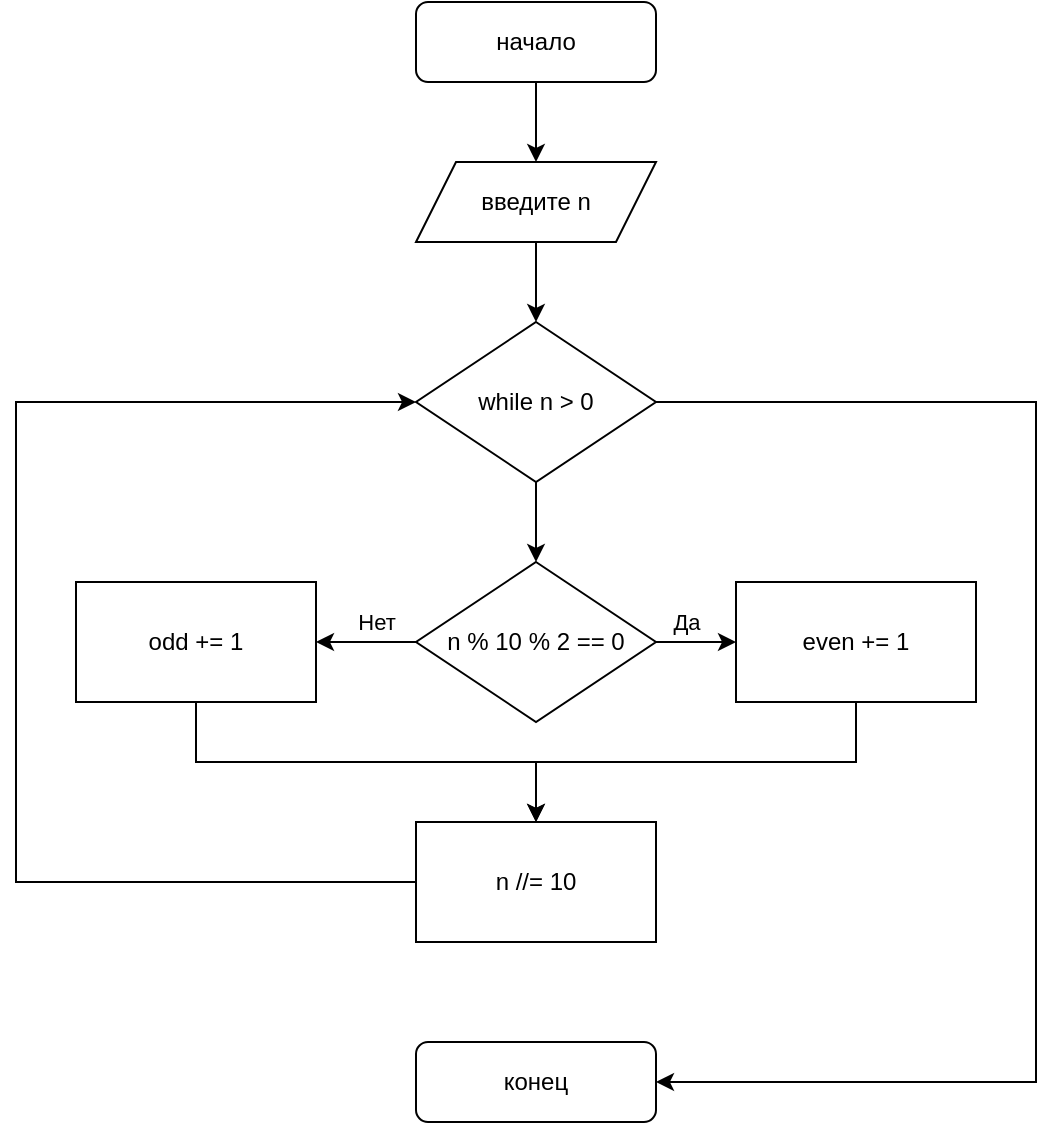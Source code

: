 <mxfile version="16.5.6" type="github" pages="3">
  <diagram id="BqtSVfZS2E_lewIMDipD" name="task_2">
    <mxGraphModel dx="1135" dy="673" grid="1" gridSize="10" guides="1" tooltips="1" connect="1" arrows="1" fold="1" page="1" pageScale="1" pageWidth="827" pageHeight="1169" math="0" shadow="0">
      <root>
        <mxCell id="0" />
        <mxCell id="1" parent="0" />
        <mxCell id="4VsU8Vv7ObuxPuVI-XlP-13" value="" style="edgeStyle=orthogonalEdgeStyle;rounded=0;orthogonalLoop=1;jettySize=auto;html=1;" edge="1" parent="1" source="4VsU8Vv7ObuxPuVI-XlP-1" target="4VsU8Vv7ObuxPuVI-XlP-3">
          <mxGeometry relative="1" as="geometry" />
        </mxCell>
        <mxCell id="4VsU8Vv7ObuxPuVI-XlP-1" value="начало" style="rounded=1;whiteSpace=wrap;html=1;fontSize=12;glass=0;strokeWidth=1;shadow=0;" vertex="1" parent="1">
          <mxGeometry x="280" y="80" width="120" height="40" as="geometry" />
        </mxCell>
        <mxCell id="4VsU8Vv7ObuxPuVI-XlP-2" value="конец" style="rounded=1;whiteSpace=wrap;html=1;fontSize=12;glass=0;strokeWidth=1;shadow=0;verticalAlign=middle;" vertex="1" parent="1">
          <mxGeometry x="280" y="600" width="120" height="40" as="geometry" />
        </mxCell>
        <mxCell id="4VsU8Vv7ObuxPuVI-XlP-14" value="" style="edgeStyle=orthogonalEdgeStyle;rounded=0;orthogonalLoop=1;jettySize=auto;html=1;" edge="1" parent="1" source="4VsU8Vv7ObuxPuVI-XlP-3" target="4VsU8Vv7ObuxPuVI-XlP-6">
          <mxGeometry relative="1" as="geometry" />
        </mxCell>
        <mxCell id="4VsU8Vv7ObuxPuVI-XlP-3" value="&lt;div&gt;введите n&lt;/div&gt;" style="shape=parallelogram;perimeter=parallelogramPerimeter;whiteSpace=wrap;html=1;fixedSize=1;" vertex="1" parent="1">
          <mxGeometry x="280" y="160" width="120" height="40" as="geometry" />
        </mxCell>
        <mxCell id="4VsU8Vv7ObuxPuVI-XlP-15" value="" style="edgeStyle=orthogonalEdgeStyle;rounded=0;orthogonalLoop=1;jettySize=auto;html=1;" edge="1" parent="1" source="4VsU8Vv7ObuxPuVI-XlP-6" target="4VsU8Vv7ObuxPuVI-XlP-8">
          <mxGeometry relative="1" as="geometry" />
        </mxCell>
        <mxCell id="4VsU8Vv7ObuxPuVI-XlP-20" style="edgeStyle=orthogonalEdgeStyle;rounded=0;orthogonalLoop=1;jettySize=auto;html=1;" edge="1" parent="1" source="4VsU8Vv7ObuxPuVI-XlP-6" target="4VsU8Vv7ObuxPuVI-XlP-2">
          <mxGeometry relative="1" as="geometry">
            <Array as="points">
              <mxPoint x="590" y="280" />
              <mxPoint x="590" y="620" />
            </Array>
          </mxGeometry>
        </mxCell>
        <mxCell id="4VsU8Vv7ObuxPuVI-XlP-6" value="while n &amp;gt; 0" style="rhombus;whiteSpace=wrap;html=1;" vertex="1" parent="1">
          <mxGeometry x="280" y="240" width="120" height="80" as="geometry" />
        </mxCell>
        <mxCell id="4VsU8Vv7ObuxPuVI-XlP-16" style="edgeStyle=orthogonalEdgeStyle;rounded=0;orthogonalLoop=1;jettySize=auto;html=1;entryX=0.5;entryY=0;entryDx=0;entryDy=0;" edge="1" parent="1" source="4VsU8Vv7ObuxPuVI-XlP-7" target="4VsU8Vv7ObuxPuVI-XlP-12">
          <mxGeometry relative="1" as="geometry">
            <Array as="points">
              <mxPoint x="170" y="460" />
              <mxPoint x="340" y="460" />
            </Array>
          </mxGeometry>
        </mxCell>
        <mxCell id="4VsU8Vv7ObuxPuVI-XlP-7" value="odd += 1" style="rounded=0;whiteSpace=wrap;html=1;" vertex="1" parent="1">
          <mxGeometry x="110" y="370" width="120" height="60" as="geometry" />
        </mxCell>
        <mxCell id="4VsU8Vv7ObuxPuVI-XlP-9" value="" style="edgeStyle=orthogonalEdgeStyle;rounded=0;orthogonalLoop=1;jettySize=auto;html=1;" edge="1" parent="1" source="4VsU8Vv7ObuxPuVI-XlP-8" target="4VsU8Vv7ObuxPuVI-XlP-7">
          <mxGeometry relative="1" as="geometry">
            <Array as="points">
              <mxPoint x="250" y="400" />
              <mxPoint x="250" y="400" />
            </Array>
          </mxGeometry>
        </mxCell>
        <mxCell id="4VsU8Vv7ObuxPuVI-XlP-22" value="Нет" style="edgeLabel;html=1;align=center;verticalAlign=middle;resizable=0;points=[];" vertex="1" connectable="0" parent="4VsU8Vv7ObuxPuVI-XlP-9">
          <mxGeometry x="0.312" y="1" relative="1" as="geometry">
            <mxPoint x="13" y="-11" as="offset" />
          </mxGeometry>
        </mxCell>
        <mxCell id="4VsU8Vv7ObuxPuVI-XlP-11" value="" style="edgeStyle=orthogonalEdgeStyle;rounded=0;orthogonalLoop=1;jettySize=auto;html=1;" edge="1" parent="1" source="4VsU8Vv7ObuxPuVI-XlP-8" target="4VsU8Vv7ObuxPuVI-XlP-10">
          <mxGeometry relative="1" as="geometry" />
        </mxCell>
        <mxCell id="4VsU8Vv7ObuxPuVI-XlP-23" value="Да" style="edgeLabel;html=1;align=center;verticalAlign=middle;resizable=0;points=[];" vertex="1" connectable="0" parent="4VsU8Vv7ObuxPuVI-XlP-11">
          <mxGeometry x="-0.186" relative="1" as="geometry">
            <mxPoint x="-2" y="-10" as="offset" />
          </mxGeometry>
        </mxCell>
        <mxCell id="4VsU8Vv7ObuxPuVI-XlP-8" value="n % 10 % 2 == 0" style="rhombus;whiteSpace=wrap;html=1;" vertex="1" parent="1">
          <mxGeometry x="280" y="360" width="120" height="80" as="geometry" />
        </mxCell>
        <mxCell id="4VsU8Vv7ObuxPuVI-XlP-17" style="edgeStyle=orthogonalEdgeStyle;rounded=0;orthogonalLoop=1;jettySize=auto;html=1;entryX=0.5;entryY=0;entryDx=0;entryDy=0;" edge="1" parent="1" source="4VsU8Vv7ObuxPuVI-XlP-10" target="4VsU8Vv7ObuxPuVI-XlP-12">
          <mxGeometry relative="1" as="geometry">
            <Array as="points">
              <mxPoint x="500" y="460" />
              <mxPoint x="340" y="460" />
            </Array>
          </mxGeometry>
        </mxCell>
        <mxCell id="4VsU8Vv7ObuxPuVI-XlP-10" value="even += 1" style="rounded=0;whiteSpace=wrap;html=1;" vertex="1" parent="1">
          <mxGeometry x="440" y="370" width="120" height="60" as="geometry" />
        </mxCell>
        <mxCell id="4VsU8Vv7ObuxPuVI-XlP-19" style="edgeStyle=orthogonalEdgeStyle;rounded=0;orthogonalLoop=1;jettySize=auto;html=1;entryX=0;entryY=0.5;entryDx=0;entryDy=0;" edge="1" parent="1" source="4VsU8Vv7ObuxPuVI-XlP-12" target="4VsU8Vv7ObuxPuVI-XlP-6">
          <mxGeometry relative="1" as="geometry">
            <Array as="points">
              <mxPoint x="80" y="520" />
              <mxPoint x="80" y="280" />
            </Array>
          </mxGeometry>
        </mxCell>
        <mxCell id="4VsU8Vv7ObuxPuVI-XlP-12" value="n //= 10" style="rounded=0;whiteSpace=wrap;html=1;" vertex="1" parent="1">
          <mxGeometry x="280" y="490" width="120" height="60" as="geometry" />
        </mxCell>
      </root>
    </mxGraphModel>
  </diagram>
  <diagram id="DAmybPC4yOzSVto5lPI0" name="task_3">
    <mxGraphModel dx="1362" dy="808" grid="1" gridSize="10" guides="1" tooltips="1" connect="1" arrows="1" fold="1" page="1" pageScale="1" pageWidth="827" pageHeight="1169" math="0" shadow="0">
      <root>
        <mxCell id="JjXxEsiH-wteox-zKBxZ-0" />
        <mxCell id="JjXxEsiH-wteox-zKBxZ-1" parent="JjXxEsiH-wteox-zKBxZ-0" />
        <mxCell id="JjXxEsiH-wteox-zKBxZ-2" value="" style="edgeStyle=orthogonalEdgeStyle;rounded=0;orthogonalLoop=1;jettySize=auto;html=1;" edge="1" parent="JjXxEsiH-wteox-zKBxZ-1" source="JjXxEsiH-wteox-zKBxZ-3" target="JjXxEsiH-wteox-zKBxZ-6">
          <mxGeometry relative="1" as="geometry" />
        </mxCell>
        <mxCell id="JjXxEsiH-wteox-zKBxZ-3" value="начало" style="rounded=1;whiteSpace=wrap;html=1;fontSize=12;glass=0;strokeWidth=1;shadow=0;" vertex="1" parent="JjXxEsiH-wteox-zKBxZ-1">
          <mxGeometry x="280" y="80" width="120" height="40" as="geometry" />
        </mxCell>
        <mxCell id="JjXxEsiH-wteox-zKBxZ-4" value="конец" style="rounded=1;whiteSpace=wrap;html=1;fontSize=12;glass=0;strokeWidth=1;shadow=0;verticalAlign=middle;" vertex="1" parent="JjXxEsiH-wteox-zKBxZ-1">
          <mxGeometry x="280" y="600" width="120" height="40" as="geometry" />
        </mxCell>
        <mxCell id="JjXxEsiH-wteox-zKBxZ-5" value="" style="edgeStyle=orthogonalEdgeStyle;rounded=0;orthogonalLoop=1;jettySize=auto;html=1;" edge="1" parent="JjXxEsiH-wteox-zKBxZ-1" source="JjXxEsiH-wteox-zKBxZ-6" target="JjXxEsiH-wteox-zKBxZ-9">
          <mxGeometry relative="1" as="geometry" />
        </mxCell>
        <mxCell id="JjXxEsiH-wteox-zKBxZ-6" value="&lt;div&gt;введите n&lt;/div&gt;" style="shape=parallelogram;perimeter=parallelogramPerimeter;whiteSpace=wrap;html=1;fixedSize=1;" vertex="1" parent="JjXxEsiH-wteox-zKBxZ-1">
          <mxGeometry x="280" y="160" width="120" height="40" as="geometry" />
        </mxCell>
        <mxCell id="JjXxEsiH-wteox-zKBxZ-7" value="" style="edgeStyle=orthogonalEdgeStyle;rounded=0;orthogonalLoop=1;jettySize=auto;html=1;" edge="1" parent="JjXxEsiH-wteox-zKBxZ-1" source="JjXxEsiH-wteox-zKBxZ-9" target="JjXxEsiH-wteox-zKBxZ-16">
          <mxGeometry relative="1" as="geometry" />
        </mxCell>
        <mxCell id="JjXxEsiH-wteox-zKBxZ-8" style="edgeStyle=orthogonalEdgeStyle;rounded=0;orthogonalLoop=1;jettySize=auto;html=1;" edge="1" parent="JjXxEsiH-wteox-zKBxZ-1" source="JjXxEsiH-wteox-zKBxZ-9" target="JjXxEsiH-wteox-zKBxZ-4">
          <mxGeometry relative="1" as="geometry">
            <Array as="points">
              <mxPoint x="420" y="280" />
              <mxPoint x="420" y="620" />
            </Array>
          </mxGeometry>
        </mxCell>
        <mxCell id="JjXxEsiH-wteox-zKBxZ-9" value="while n &amp;gt; 0" style="rhombus;whiteSpace=wrap;html=1;" vertex="1" parent="JjXxEsiH-wteox-zKBxZ-1">
          <mxGeometry x="280" y="240" width="120" height="80" as="geometry" />
        </mxCell>
        <mxCell id="JjXxEsiH-wteox-zKBxZ-21" value="" style="edgeStyle=orthogonalEdgeStyle;rounded=0;orthogonalLoop=1;jettySize=auto;html=1;" edge="1" parent="JjXxEsiH-wteox-zKBxZ-1" source="JjXxEsiH-wteox-zKBxZ-16" target="JjXxEsiH-wteox-zKBxZ-20">
          <mxGeometry relative="1" as="geometry" />
        </mxCell>
        <mxCell id="JjXxEsiH-wteox-zKBxZ-16" value="s = f&#39;{s}{n % 10}&#39;" style="rhombus;whiteSpace=wrap;html=1;" vertex="1" parent="JjXxEsiH-wteox-zKBxZ-1">
          <mxGeometry x="280" y="360" width="120" height="80" as="geometry" />
        </mxCell>
        <mxCell id="JjXxEsiH-wteox-zKBxZ-19" style="edgeStyle=orthogonalEdgeStyle;rounded=0;orthogonalLoop=1;jettySize=auto;html=1;entryX=0;entryY=0.5;entryDx=0;entryDy=0;" edge="1" parent="JjXxEsiH-wteox-zKBxZ-1" source="JjXxEsiH-wteox-zKBxZ-20" target="JjXxEsiH-wteox-zKBxZ-9">
          <mxGeometry relative="1" as="geometry">
            <Array as="points">
              <mxPoint x="260" y="520" />
              <mxPoint x="260" y="280" />
            </Array>
          </mxGeometry>
        </mxCell>
        <mxCell id="JjXxEsiH-wteox-zKBxZ-20" value="n //= 10" style="rounded=0;whiteSpace=wrap;html=1;" vertex="1" parent="JjXxEsiH-wteox-zKBxZ-1">
          <mxGeometry x="280" y="490" width="120" height="60" as="geometry" />
        </mxCell>
      </root>
    </mxGraphModel>
  </diagram>
  <diagram id="n4OeNz8DAXlZL2ngYxHJ" name="task_8">
    <mxGraphModel dx="1362" dy="808" grid="1" gridSize="10" guides="1" tooltips="1" connect="1" arrows="1" fold="1" page="1" pageScale="1" pageWidth="827" pageHeight="1169" math="0" shadow="0">
      <root>
        <mxCell id="iU87eYjFwFmS-wS9Gv3b-0" />
        <mxCell id="iU87eYjFwFmS-wS9Gv3b-1" parent="iU87eYjFwFmS-wS9Gv3b-0" />
        <mxCell id="zO5W9ufEs_-3O5dGhNX7-0" value="" style="edgeStyle=orthogonalEdgeStyle;rounded=0;orthogonalLoop=1;jettySize=auto;html=1;" edge="1" parent="iU87eYjFwFmS-wS9Gv3b-1" source="zO5W9ufEs_-3O5dGhNX7-1" target="zO5W9ufEs_-3O5dGhNX7-4">
          <mxGeometry relative="1" as="geometry" />
        </mxCell>
        <mxCell id="zO5W9ufEs_-3O5dGhNX7-1" value="начало" style="rounded=1;whiteSpace=wrap;html=1;fontSize=12;glass=0;strokeWidth=1;shadow=0;" vertex="1" parent="iU87eYjFwFmS-wS9Gv3b-1">
          <mxGeometry x="280" y="80" width="120" height="40" as="geometry" />
        </mxCell>
        <mxCell id="zO5W9ufEs_-3O5dGhNX7-2" value="конец" style="rounded=1;whiteSpace=wrap;html=1;fontSize=12;glass=0;strokeWidth=1;shadow=0;verticalAlign=middle;" vertex="1" parent="iU87eYjFwFmS-wS9Gv3b-1">
          <mxGeometry x="280" y="600" width="120" height="40" as="geometry" />
        </mxCell>
        <mxCell id="zO5W9ufEs_-3O5dGhNX7-3" value="" style="edgeStyle=orthogonalEdgeStyle;rounded=0;orthogonalLoop=1;jettySize=auto;html=1;" edge="1" parent="iU87eYjFwFmS-wS9Gv3b-1" source="zO5W9ufEs_-3O5dGhNX7-4" target="zO5W9ufEs_-3O5dGhNX7-7">
          <mxGeometry relative="1" as="geometry" />
        </mxCell>
        <mxCell id="zO5W9ufEs_-3O5dGhNX7-4" value="&lt;div&gt;введите n&lt;/div&gt;&lt;div&gt;&lt;div&gt;введите m&lt;br&gt;&lt;/div&gt;&lt;/div&gt;" style="shape=parallelogram;perimeter=parallelogramPerimeter;whiteSpace=wrap;html=1;fixedSize=1;" vertex="1" parent="iU87eYjFwFmS-wS9Gv3b-1">
          <mxGeometry x="280" y="160" width="120" height="40" as="geometry" />
        </mxCell>
        <mxCell id="zO5W9ufEs_-3O5dGhNX7-5" value="" style="edgeStyle=orthogonalEdgeStyle;rounded=0;orthogonalLoop=1;jettySize=auto;html=1;" edge="1" parent="iU87eYjFwFmS-wS9Gv3b-1" source="zO5W9ufEs_-3O5dGhNX7-7" target="zO5W9ufEs_-3O5dGhNX7-14">
          <mxGeometry relative="1" as="geometry" />
        </mxCell>
        <mxCell id="zO5W9ufEs_-3O5dGhNX7-6" style="edgeStyle=orthogonalEdgeStyle;rounded=0;orthogonalLoop=1;jettySize=auto;html=1;" edge="1" parent="iU87eYjFwFmS-wS9Gv3b-1" source="zO5W9ufEs_-3O5dGhNX7-7" target="zO5W9ufEs_-3O5dGhNX7-2">
          <mxGeometry relative="1" as="geometry">
            <Array as="points">
              <mxPoint x="580" y="280" />
              <mxPoint x="580" y="620" />
            </Array>
          </mxGeometry>
        </mxCell>
        <mxCell id="zO5W9ufEs_-3O5dGhNX7-7" value="while n &amp;gt; 0" style="rhombus;whiteSpace=wrap;html=1;" vertex="1" parent="iU87eYjFwFmS-wS9Gv3b-1">
          <mxGeometry x="280" y="240" width="120" height="80" as="geometry" />
        </mxCell>
        <mxCell id="zO5W9ufEs_-3O5dGhNX7-10" value="" style="edgeStyle=orthogonalEdgeStyle;rounded=0;orthogonalLoop=1;jettySize=auto;html=1;exitX=0;exitY=0.5;exitDx=0;exitDy=0;" edge="1" parent="iU87eYjFwFmS-wS9Gv3b-1" source="zO5W9ufEs_-3O5dGhNX7-14" target="zO5W9ufEs_-3O5dGhNX7-18">
          <mxGeometry relative="1" as="geometry">
            <Array as="points">
              <mxPoint x="250" y="400" />
              <mxPoint x="250" y="470" />
              <mxPoint x="340" y="470" />
            </Array>
            <mxPoint x="230" y="400" as="targetPoint" />
          </mxGeometry>
        </mxCell>
        <mxCell id="zO5W9ufEs_-3O5dGhNX7-11" value="Нет" style="edgeLabel;html=1;align=center;verticalAlign=middle;resizable=0;points=[];" vertex="1" connectable="0" parent="zO5W9ufEs_-3O5dGhNX7-10">
          <mxGeometry x="0.312" y="1" relative="1" as="geometry">
            <mxPoint x="-28" y="-79" as="offset" />
          </mxGeometry>
        </mxCell>
        <mxCell id="zO5W9ufEs_-3O5dGhNX7-12" value="" style="edgeStyle=orthogonalEdgeStyle;rounded=0;orthogonalLoop=1;jettySize=auto;html=1;" edge="1" parent="iU87eYjFwFmS-wS9Gv3b-1" source="zO5W9ufEs_-3O5dGhNX7-14" target="zO5W9ufEs_-3O5dGhNX7-16">
          <mxGeometry relative="1" as="geometry" />
        </mxCell>
        <mxCell id="zO5W9ufEs_-3O5dGhNX7-13" value="Да" style="edgeLabel;html=1;align=center;verticalAlign=middle;resizable=0;points=[];" vertex="1" connectable="0" parent="zO5W9ufEs_-3O5dGhNX7-12">
          <mxGeometry x="-0.186" relative="1" as="geometry">
            <mxPoint x="-2" y="-10" as="offset" />
          </mxGeometry>
        </mxCell>
        <mxCell id="zO5W9ufEs_-3O5dGhNX7-14" value="n % 10 == m" style="rhombus;whiteSpace=wrap;html=1;" vertex="1" parent="iU87eYjFwFmS-wS9Gv3b-1">
          <mxGeometry x="280" y="360" width="120" height="80" as="geometry" />
        </mxCell>
        <mxCell id="zO5W9ufEs_-3O5dGhNX7-15" style="edgeStyle=orthogonalEdgeStyle;rounded=0;orthogonalLoop=1;jettySize=auto;html=1;entryX=0.5;entryY=0;entryDx=0;entryDy=0;" edge="1" parent="iU87eYjFwFmS-wS9Gv3b-1" source="zO5W9ufEs_-3O5dGhNX7-16" target="zO5W9ufEs_-3O5dGhNX7-18">
          <mxGeometry relative="1" as="geometry">
            <Array as="points">
              <mxPoint x="500" y="470" />
              <mxPoint x="340" y="470" />
            </Array>
          </mxGeometry>
        </mxCell>
        <mxCell id="zO5W9ufEs_-3O5dGhNX7-16" value="k += 1" style="rounded=0;whiteSpace=wrap;html=1;" vertex="1" parent="iU87eYjFwFmS-wS9Gv3b-1">
          <mxGeometry x="440" y="370" width="120" height="60" as="geometry" />
        </mxCell>
        <mxCell id="zO5W9ufEs_-3O5dGhNX7-17" style="edgeStyle=orthogonalEdgeStyle;rounded=0;orthogonalLoop=1;jettySize=auto;html=1;entryX=0;entryY=0.5;entryDx=0;entryDy=0;" edge="1" parent="iU87eYjFwFmS-wS9Gv3b-1" source="zO5W9ufEs_-3O5dGhNX7-18" target="zO5W9ufEs_-3O5dGhNX7-7">
          <mxGeometry relative="1" as="geometry">
            <Array as="points">
              <mxPoint x="230" y="520" />
              <mxPoint x="230" y="280" />
            </Array>
          </mxGeometry>
        </mxCell>
        <mxCell id="zO5W9ufEs_-3O5dGhNX7-18" value="n //= 10" style="rounded=0;whiteSpace=wrap;html=1;" vertex="1" parent="iU87eYjFwFmS-wS9Gv3b-1">
          <mxGeometry x="280" y="490" width="120" height="60" as="geometry" />
        </mxCell>
      </root>
    </mxGraphModel>
  </diagram>
</mxfile>
